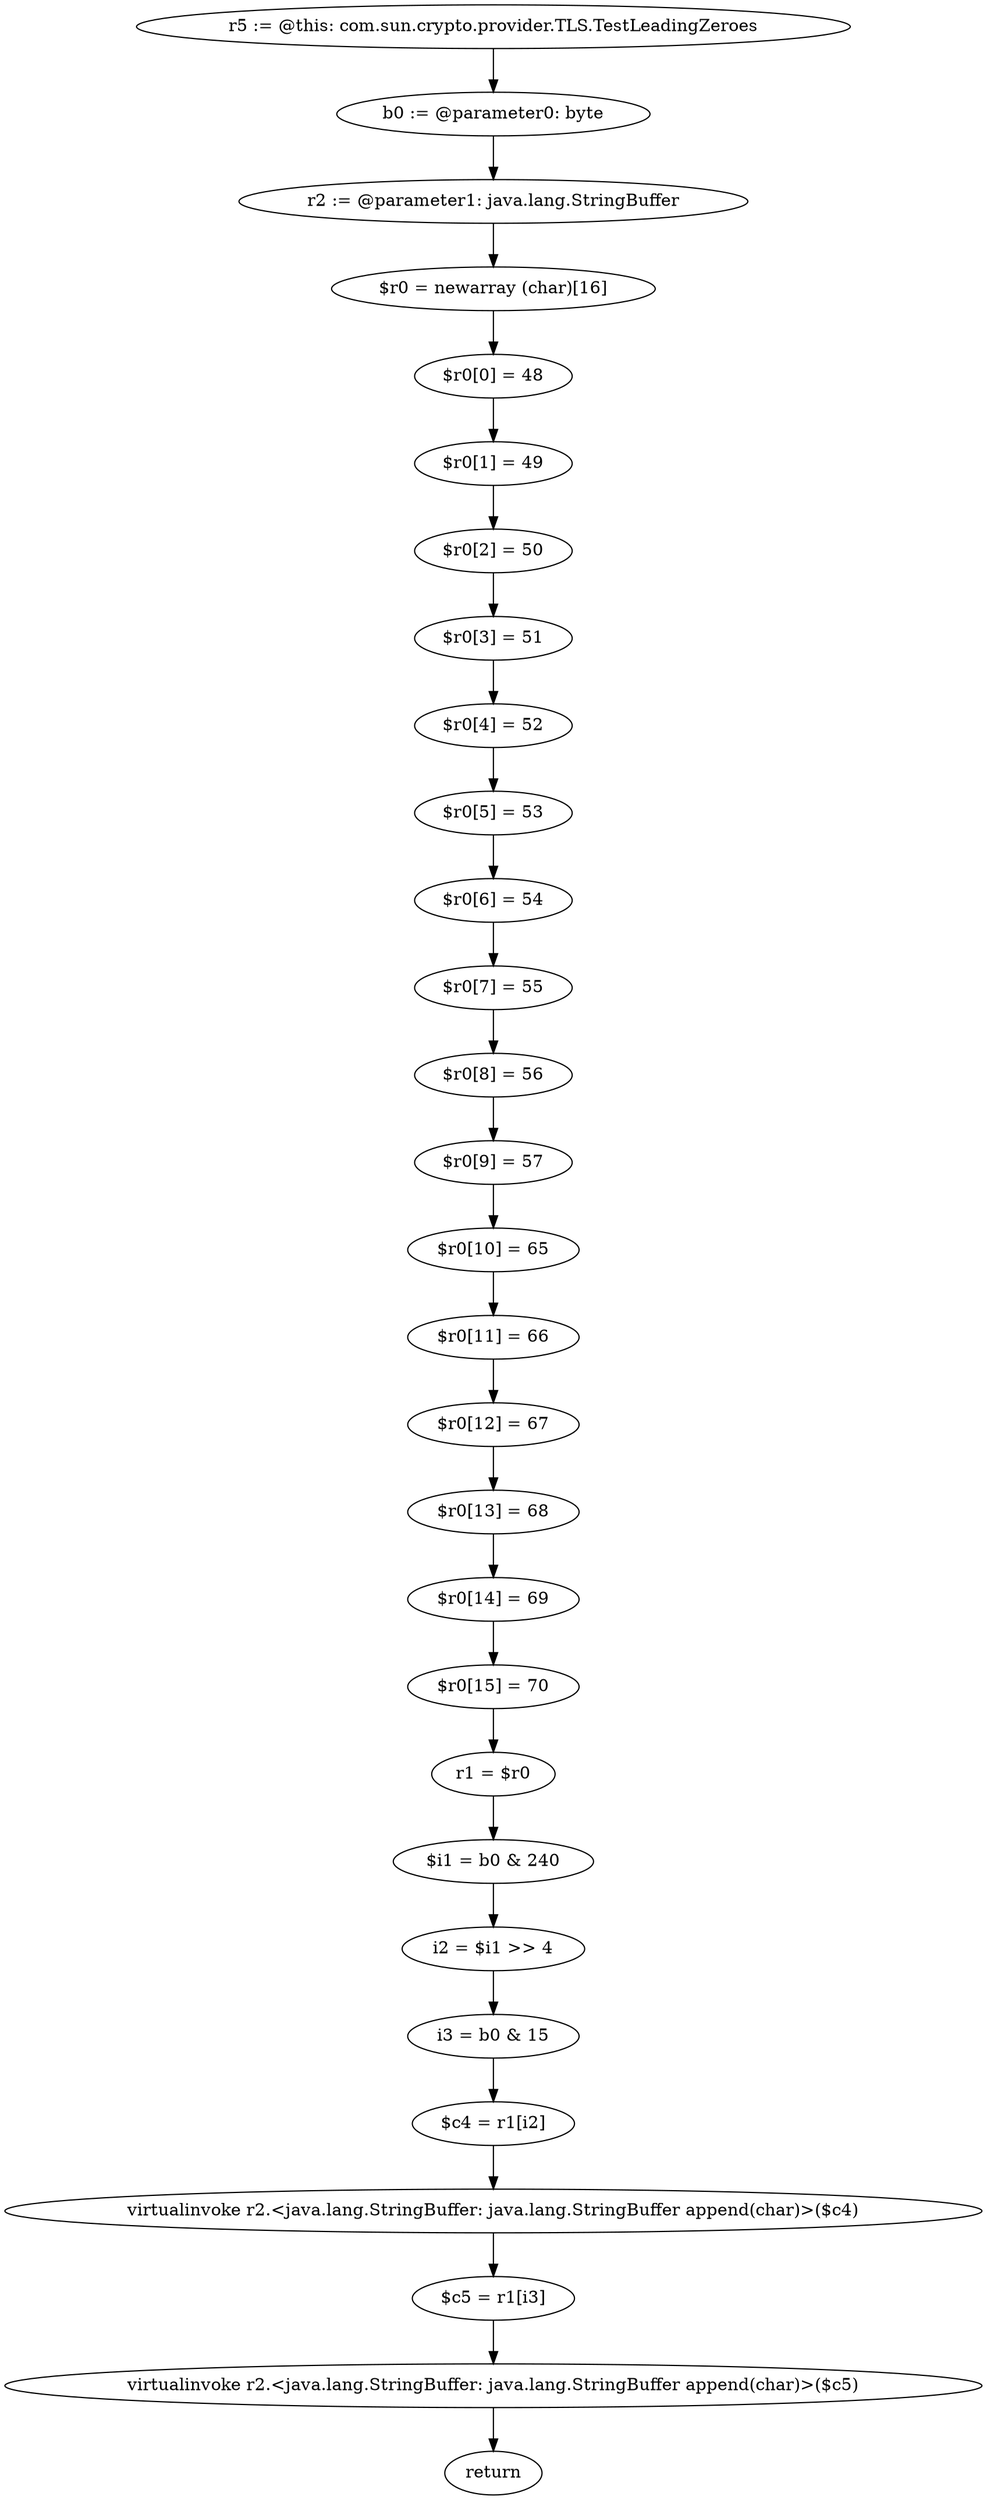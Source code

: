 digraph "unitGraph" {
    "r5 := @this: com.sun.crypto.provider.TLS.TestLeadingZeroes"
    "b0 := @parameter0: byte"
    "r2 := @parameter1: java.lang.StringBuffer"
    "$r0 = newarray (char)[16]"
    "$r0[0] = 48"
    "$r0[1] = 49"
    "$r0[2] = 50"
    "$r0[3] = 51"
    "$r0[4] = 52"
    "$r0[5] = 53"
    "$r0[6] = 54"
    "$r0[7] = 55"
    "$r0[8] = 56"
    "$r0[9] = 57"
    "$r0[10] = 65"
    "$r0[11] = 66"
    "$r0[12] = 67"
    "$r0[13] = 68"
    "$r0[14] = 69"
    "$r0[15] = 70"
    "r1 = $r0"
    "$i1 = b0 & 240"
    "i2 = $i1 >> 4"
    "i3 = b0 & 15"
    "$c4 = r1[i2]"
    "virtualinvoke r2.<java.lang.StringBuffer: java.lang.StringBuffer append(char)>($c4)"
    "$c5 = r1[i3]"
    "virtualinvoke r2.<java.lang.StringBuffer: java.lang.StringBuffer append(char)>($c5)"
    "return"
    "r5 := @this: com.sun.crypto.provider.TLS.TestLeadingZeroes"->"b0 := @parameter0: byte";
    "b0 := @parameter0: byte"->"r2 := @parameter1: java.lang.StringBuffer";
    "r2 := @parameter1: java.lang.StringBuffer"->"$r0 = newarray (char)[16]";
    "$r0 = newarray (char)[16]"->"$r0[0] = 48";
    "$r0[0] = 48"->"$r0[1] = 49";
    "$r0[1] = 49"->"$r0[2] = 50";
    "$r0[2] = 50"->"$r0[3] = 51";
    "$r0[3] = 51"->"$r0[4] = 52";
    "$r0[4] = 52"->"$r0[5] = 53";
    "$r0[5] = 53"->"$r0[6] = 54";
    "$r0[6] = 54"->"$r0[7] = 55";
    "$r0[7] = 55"->"$r0[8] = 56";
    "$r0[8] = 56"->"$r0[9] = 57";
    "$r0[9] = 57"->"$r0[10] = 65";
    "$r0[10] = 65"->"$r0[11] = 66";
    "$r0[11] = 66"->"$r0[12] = 67";
    "$r0[12] = 67"->"$r0[13] = 68";
    "$r0[13] = 68"->"$r0[14] = 69";
    "$r0[14] = 69"->"$r0[15] = 70";
    "$r0[15] = 70"->"r1 = $r0";
    "r1 = $r0"->"$i1 = b0 & 240";
    "$i1 = b0 & 240"->"i2 = $i1 >> 4";
    "i2 = $i1 >> 4"->"i3 = b0 & 15";
    "i3 = b0 & 15"->"$c4 = r1[i2]";
    "$c4 = r1[i2]"->"virtualinvoke r2.<java.lang.StringBuffer: java.lang.StringBuffer append(char)>($c4)";
    "virtualinvoke r2.<java.lang.StringBuffer: java.lang.StringBuffer append(char)>($c4)"->"$c5 = r1[i3]";
    "$c5 = r1[i3]"->"virtualinvoke r2.<java.lang.StringBuffer: java.lang.StringBuffer append(char)>($c5)";
    "virtualinvoke r2.<java.lang.StringBuffer: java.lang.StringBuffer append(char)>($c5)"->"return";
}
